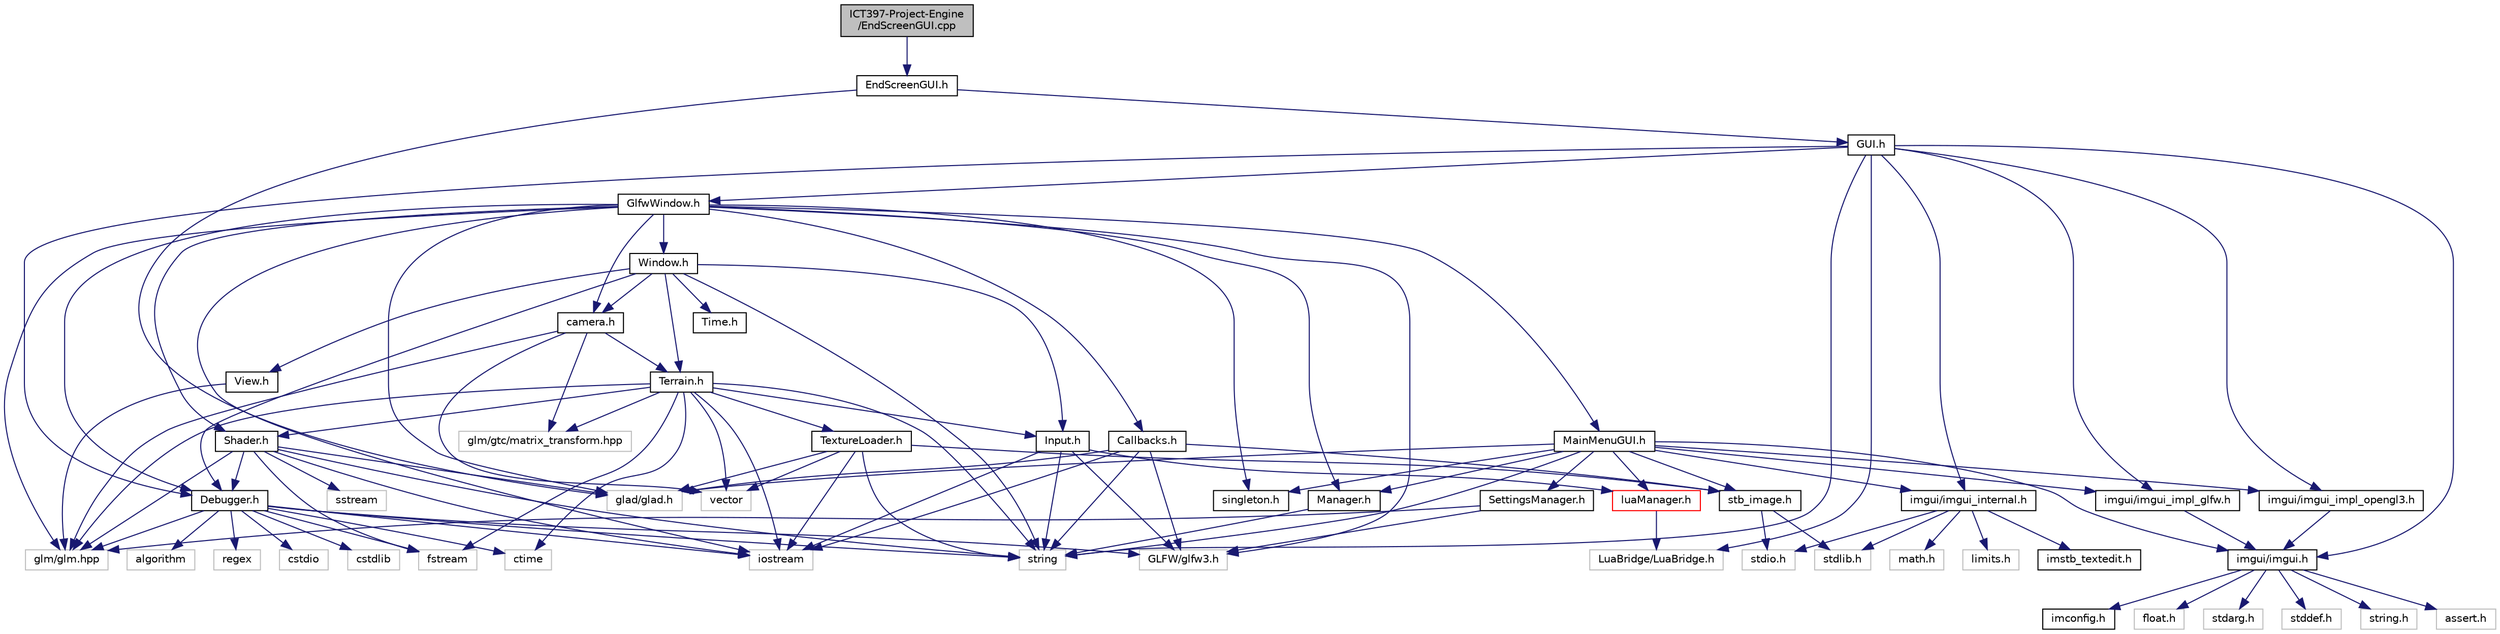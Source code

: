 digraph "ICT397-Project-Engine/EndScreenGUI.cpp"
{
 // LATEX_PDF_SIZE
  edge [fontname="Helvetica",fontsize="10",labelfontname="Helvetica",labelfontsize="10"];
  node [fontname="Helvetica",fontsize="10",shape=record];
  Node1 [label="ICT397-Project-Engine\l/EndScreenGUI.cpp",height=0.2,width=0.4,color="black", fillcolor="grey75", style="filled", fontcolor="black",tooltip=" "];
  Node1 -> Node2 [color="midnightblue",fontsize="10",style="solid"];
  Node2 [label="EndScreenGUI.h",height=0.2,width=0.4,color="black", fillcolor="white", style="filled",URL="$_end_screen_g_u_i_8h.html",tooltip="End Screen GUI information."];
  Node2 -> Node3 [color="midnightblue",fontsize="10",style="solid"];
  Node3 [label="glad/glad.h",height=0.2,width=0.4,color="grey75", fillcolor="white", style="filled",tooltip=" "];
  Node2 -> Node4 [color="midnightblue",fontsize="10",style="solid"];
  Node4 [label="GUI.h",height=0.2,width=0.4,color="black", fillcolor="white", style="filled",URL="$_g_u_i_8h.html",tooltip="Base class for all GUI."];
  Node4 -> Node5 [color="midnightblue",fontsize="10",style="solid"];
  Node5 [label="Debugger.h",height=0.2,width=0.4,color="black", fillcolor="white", style="filled",URL="$_debugger_8h.html",tooltip=" "];
  Node5 -> Node6 [color="midnightblue",fontsize="10",style="solid"];
  Node6 [label="iostream",height=0.2,width=0.4,color="grey75", fillcolor="white", style="filled",tooltip=" "];
  Node5 -> Node7 [color="midnightblue",fontsize="10",style="solid"];
  Node7 [label="string",height=0.2,width=0.4,color="grey75", fillcolor="white", style="filled",tooltip=" "];
  Node5 -> Node8 [color="midnightblue",fontsize="10",style="solid"];
  Node8 [label="glm/glm.hpp",height=0.2,width=0.4,color="grey75", fillcolor="white", style="filled",tooltip=" "];
  Node5 -> Node9 [color="midnightblue",fontsize="10",style="solid"];
  Node9 [label="GLFW/glfw3.h",height=0.2,width=0.4,color="grey75", fillcolor="white", style="filled",tooltip=" "];
  Node5 -> Node10 [color="midnightblue",fontsize="10",style="solid"];
  Node10 [label="fstream",height=0.2,width=0.4,color="grey75", fillcolor="white", style="filled",tooltip=" "];
  Node5 -> Node11 [color="midnightblue",fontsize="10",style="solid"];
  Node11 [label="ctime",height=0.2,width=0.4,color="grey75", fillcolor="white", style="filled",tooltip=" "];
  Node5 -> Node12 [color="midnightblue",fontsize="10",style="solid"];
  Node12 [label="cstdio",height=0.2,width=0.4,color="grey75", fillcolor="white", style="filled",tooltip=" "];
  Node5 -> Node13 [color="midnightblue",fontsize="10",style="solid"];
  Node13 [label="cstdlib",height=0.2,width=0.4,color="grey75", fillcolor="white", style="filled",tooltip=" "];
  Node5 -> Node14 [color="midnightblue",fontsize="10",style="solid"];
  Node14 [label="algorithm",height=0.2,width=0.4,color="grey75", fillcolor="white", style="filled",tooltip=" "];
  Node5 -> Node15 [color="midnightblue",fontsize="10",style="solid"];
  Node15 [label="regex",height=0.2,width=0.4,color="grey75", fillcolor="white", style="filled",tooltip=" "];
  Node4 -> Node7 [color="midnightblue",fontsize="10",style="solid"];
  Node4 -> Node16 [color="midnightblue",fontsize="10",style="solid"];
  Node16 [label="GlfwWindow.h",height=0.2,width=0.4,color="black", fillcolor="white", style="filled",URL="$_glfw_window_8h.html",tooltip=" "];
  Node16 -> Node3 [color="midnightblue",fontsize="10",style="solid"];
  Node16 -> Node9 [color="midnightblue",fontsize="10",style="solid"];
  Node16 -> Node8 [color="midnightblue",fontsize="10",style="solid"];
  Node16 -> Node17 [color="midnightblue",fontsize="10",style="solid"];
  Node17 [label="Window.h",height=0.2,width=0.4,color="black", fillcolor="white", style="filled",URL="$_window_8h.html",tooltip=" "];
  Node17 -> Node7 [color="midnightblue",fontsize="10",style="solid"];
  Node17 -> Node18 [color="midnightblue",fontsize="10",style="solid"];
  Node18 [label="Terrain.h",height=0.2,width=0.4,color="black", fillcolor="white", style="filled",URL="$_terrain_8h.html",tooltip=" "];
  Node18 -> Node6 [color="midnightblue",fontsize="10",style="solid"];
  Node18 -> Node10 [color="midnightblue",fontsize="10",style="solid"];
  Node18 -> Node7 [color="midnightblue",fontsize="10",style="solid"];
  Node18 -> Node19 [color="midnightblue",fontsize="10",style="solid"];
  Node19 [label="vector",height=0.2,width=0.4,color="grey75", fillcolor="white", style="filled",tooltip=" "];
  Node18 -> Node8 [color="midnightblue",fontsize="10",style="solid"];
  Node18 -> Node20 [color="midnightblue",fontsize="10",style="solid"];
  Node20 [label="glm/gtc/matrix_transform.hpp",height=0.2,width=0.4,color="grey75", fillcolor="white", style="filled",tooltip=" "];
  Node18 -> Node11 [color="midnightblue",fontsize="10",style="solid"];
  Node18 -> Node21 [color="midnightblue",fontsize="10",style="solid"];
  Node21 [label="Shader.h",height=0.2,width=0.4,color="black", fillcolor="white", style="filled",URL="$_shader_8h.html",tooltip=" "];
  Node21 -> Node3 [color="midnightblue",fontsize="10",style="solid"];
  Node21 -> Node8 [color="midnightblue",fontsize="10",style="solid"];
  Node21 -> Node7 [color="midnightblue",fontsize="10",style="solid"];
  Node21 -> Node10 [color="midnightblue",fontsize="10",style="solid"];
  Node21 -> Node22 [color="midnightblue",fontsize="10",style="solid"];
  Node22 [label="sstream",height=0.2,width=0.4,color="grey75", fillcolor="white", style="filled",tooltip=" "];
  Node21 -> Node6 [color="midnightblue",fontsize="10",style="solid"];
  Node21 -> Node5 [color="midnightblue",fontsize="10",style="solid"];
  Node18 -> Node23 [color="midnightblue",fontsize="10",style="solid"];
  Node23 [label="TextureLoader.h",height=0.2,width=0.4,color="black", fillcolor="white", style="filled",URL="$_texture_loader_8h.html",tooltip=" "];
  Node23 -> Node19 [color="midnightblue",fontsize="10",style="solid"];
  Node23 -> Node7 [color="midnightblue",fontsize="10",style="solid"];
  Node23 -> Node3 [color="midnightblue",fontsize="10",style="solid"];
  Node23 -> Node24 [color="midnightblue",fontsize="10",style="solid"];
  Node24 [label="stb_image.h",height=0.2,width=0.4,color="black", fillcolor="white", style="filled",URL="$stb__image_8h.html",tooltip=" "];
  Node24 -> Node25 [color="midnightblue",fontsize="10",style="solid"];
  Node25 [label="stdio.h",height=0.2,width=0.4,color="grey75", fillcolor="white", style="filled",tooltip=" "];
  Node24 -> Node26 [color="midnightblue",fontsize="10",style="solid"];
  Node26 [label="stdlib.h",height=0.2,width=0.4,color="grey75", fillcolor="white", style="filled",tooltip=" "];
  Node23 -> Node6 [color="midnightblue",fontsize="10",style="solid"];
  Node18 -> Node27 [color="midnightblue",fontsize="10",style="solid"];
  Node27 [label="Input.h",height=0.2,width=0.4,color="black", fillcolor="white", style="filled",URL="$_input_8h.html",tooltip=" "];
  Node27 -> Node9 [color="midnightblue",fontsize="10",style="solid"];
  Node27 -> Node7 [color="midnightblue",fontsize="10",style="solid"];
  Node27 -> Node6 [color="midnightblue",fontsize="10",style="solid"];
  Node27 -> Node28 [color="midnightblue",fontsize="10",style="solid"];
  Node28 [label="luaManager.h",height=0.2,width=0.4,color="red", fillcolor="white", style="filled",URL="$lua_manager_8h.html",tooltip=" "];
  Node28 -> Node30 [color="midnightblue",fontsize="10",style="solid"];
  Node30 [label="LuaBridge/LuaBridge.h",height=0.2,width=0.4,color="grey75", fillcolor="white", style="filled",tooltip=" "];
  Node17 -> Node27 [color="midnightblue",fontsize="10",style="solid"];
  Node17 -> Node32 [color="midnightblue",fontsize="10",style="solid"];
  Node32 [label="camera.h",height=0.2,width=0.4,color="black", fillcolor="white", style="filled",URL="$camera_8h.html",tooltip=" "];
  Node32 -> Node8 [color="midnightblue",fontsize="10",style="solid"];
  Node32 -> Node20 [color="midnightblue",fontsize="10",style="solid"];
  Node32 -> Node18 [color="midnightblue",fontsize="10",style="solid"];
  Node32 -> Node19 [color="midnightblue",fontsize="10",style="solid"];
  Node17 -> Node33 [color="midnightblue",fontsize="10",style="solid"];
  Node33 [label="View.h",height=0.2,width=0.4,color="black", fillcolor="white", style="filled",URL="$_view_8h.html",tooltip=" "];
  Node33 -> Node8 [color="midnightblue",fontsize="10",style="solid"];
  Node17 -> Node34 [color="midnightblue",fontsize="10",style="solid"];
  Node34 [label="Time.h",height=0.2,width=0.4,color="black", fillcolor="white", style="filled",URL="$_time_8h.html",tooltip=" "];
  Node17 -> Node5 [color="midnightblue",fontsize="10",style="solid"];
  Node16 -> Node6 [color="midnightblue",fontsize="10",style="solid"];
  Node16 -> Node35 [color="midnightblue",fontsize="10",style="solid"];
  Node35 [label="Callbacks.h",height=0.2,width=0.4,color="black", fillcolor="white", style="filled",URL="$_callbacks_8h.html",tooltip=" "];
  Node35 -> Node3 [color="midnightblue",fontsize="10",style="solid"];
  Node35 -> Node9 [color="midnightblue",fontsize="10",style="solid"];
  Node35 -> Node7 [color="midnightblue",fontsize="10",style="solid"];
  Node35 -> Node6 [color="midnightblue",fontsize="10",style="solid"];
  Node35 -> Node24 [color="midnightblue",fontsize="10",style="solid"];
  Node16 -> Node36 [color="midnightblue",fontsize="10",style="solid"];
  Node36 [label="singleton.h",height=0.2,width=0.4,color="black", fillcolor="white", style="filled",URL="$singleton_8h.html",tooltip=" "];
  Node16 -> Node32 [color="midnightblue",fontsize="10",style="solid"];
  Node16 -> Node21 [color="midnightblue",fontsize="10",style="solid"];
  Node16 -> Node37 [color="midnightblue",fontsize="10",style="solid"];
  Node37 [label="Manager.h",height=0.2,width=0.4,color="black", fillcolor="white", style="filled",URL="$_manager_8h.html",tooltip=" "];
  Node37 -> Node7 [color="midnightblue",fontsize="10",style="solid"];
  Node16 -> Node5 [color="midnightblue",fontsize="10",style="solid"];
  Node16 -> Node38 [color="midnightblue",fontsize="10",style="solid"];
  Node38 [label="MainMenuGUI.h",height=0.2,width=0.4,color="black", fillcolor="white", style="filled",URL="$_main_menu_g_u_i_8h.html",tooltip="Main menu GUI functions."];
  Node38 -> Node7 [color="midnightblue",fontsize="10",style="solid"];
  Node38 -> Node3 [color="midnightblue",fontsize="10",style="solid"];
  Node38 -> Node39 [color="midnightblue",fontsize="10",style="solid"];
  Node39 [label="imgui/imgui.h",height=0.2,width=0.4,color="black", fillcolor="white", style="filled",URL="$imgui_8h.html",tooltip=" "];
  Node39 -> Node40 [color="midnightblue",fontsize="10",style="solid"];
  Node40 [label="imconfig.h",height=0.2,width=0.4,color="black", fillcolor="white", style="filled",URL="$imconfig_8h.html",tooltip=" "];
  Node39 -> Node41 [color="midnightblue",fontsize="10",style="solid"];
  Node41 [label="float.h",height=0.2,width=0.4,color="grey75", fillcolor="white", style="filled",tooltip=" "];
  Node39 -> Node42 [color="midnightblue",fontsize="10",style="solid"];
  Node42 [label="stdarg.h",height=0.2,width=0.4,color="grey75", fillcolor="white", style="filled",tooltip=" "];
  Node39 -> Node43 [color="midnightblue",fontsize="10",style="solid"];
  Node43 [label="stddef.h",height=0.2,width=0.4,color="grey75", fillcolor="white", style="filled",tooltip=" "];
  Node39 -> Node44 [color="midnightblue",fontsize="10",style="solid"];
  Node44 [label="string.h",height=0.2,width=0.4,color="grey75", fillcolor="white", style="filled",tooltip=" "];
  Node39 -> Node45 [color="midnightblue",fontsize="10",style="solid"];
  Node45 [label="assert.h",height=0.2,width=0.4,color="grey75", fillcolor="white", style="filled",tooltip=" "];
  Node38 -> Node46 [color="midnightblue",fontsize="10",style="solid"];
  Node46 [label="imgui/imgui_impl_glfw.h",height=0.2,width=0.4,color="black", fillcolor="white", style="filled",URL="$imgui__impl__glfw_8h.html",tooltip=" "];
  Node46 -> Node39 [color="midnightblue",fontsize="10",style="solid"];
  Node38 -> Node47 [color="midnightblue",fontsize="10",style="solid"];
  Node47 [label="imgui/imgui_impl_opengl3.h",height=0.2,width=0.4,color="black", fillcolor="white", style="filled",URL="$imgui__impl__opengl3_8h.html",tooltip=" "];
  Node47 -> Node39 [color="midnightblue",fontsize="10",style="solid"];
  Node38 -> Node48 [color="midnightblue",fontsize="10",style="solid"];
  Node48 [label="imgui/imgui_internal.h",height=0.2,width=0.4,color="black", fillcolor="white", style="filled",URL="$imgui__internal_8h.html",tooltip=" "];
  Node48 -> Node25 [color="midnightblue",fontsize="10",style="solid"];
  Node48 -> Node26 [color="midnightblue",fontsize="10",style="solid"];
  Node48 -> Node49 [color="midnightblue",fontsize="10",style="solid"];
  Node49 [label="math.h",height=0.2,width=0.4,color="grey75", fillcolor="white", style="filled",tooltip=" "];
  Node48 -> Node50 [color="midnightblue",fontsize="10",style="solid"];
  Node50 [label="limits.h",height=0.2,width=0.4,color="grey75", fillcolor="white", style="filled",tooltip=" "];
  Node48 -> Node51 [color="midnightblue",fontsize="10",style="solid"];
  Node51 [label="imstb_textedit.h",height=0.2,width=0.4,color="black", fillcolor="white", style="filled",URL="$imstb__textedit_8h.html",tooltip=" "];
  Node38 -> Node28 [color="midnightblue",fontsize="10",style="solid"];
  Node38 -> Node24 [color="midnightblue",fontsize="10",style="solid"];
  Node38 -> Node36 [color="midnightblue",fontsize="10",style="solid"];
  Node38 -> Node37 [color="midnightblue",fontsize="10",style="solid"];
  Node38 -> Node52 [color="midnightblue",fontsize="10",style="solid"];
  Node52 [label="SettingsManager.h",height=0.2,width=0.4,color="black", fillcolor="white", style="filled",URL="$_settings_manager_8h.html",tooltip=" "];
  Node52 -> Node9 [color="midnightblue",fontsize="10",style="solid"];
  Node52 -> Node8 [color="midnightblue",fontsize="10",style="solid"];
  Node4 -> Node39 [color="midnightblue",fontsize="10",style="solid"];
  Node4 -> Node46 [color="midnightblue",fontsize="10",style="solid"];
  Node4 -> Node47 [color="midnightblue",fontsize="10",style="solid"];
  Node4 -> Node48 [color="midnightblue",fontsize="10",style="solid"];
  Node4 -> Node30 [color="midnightblue",fontsize="10",style="solid"];
}
